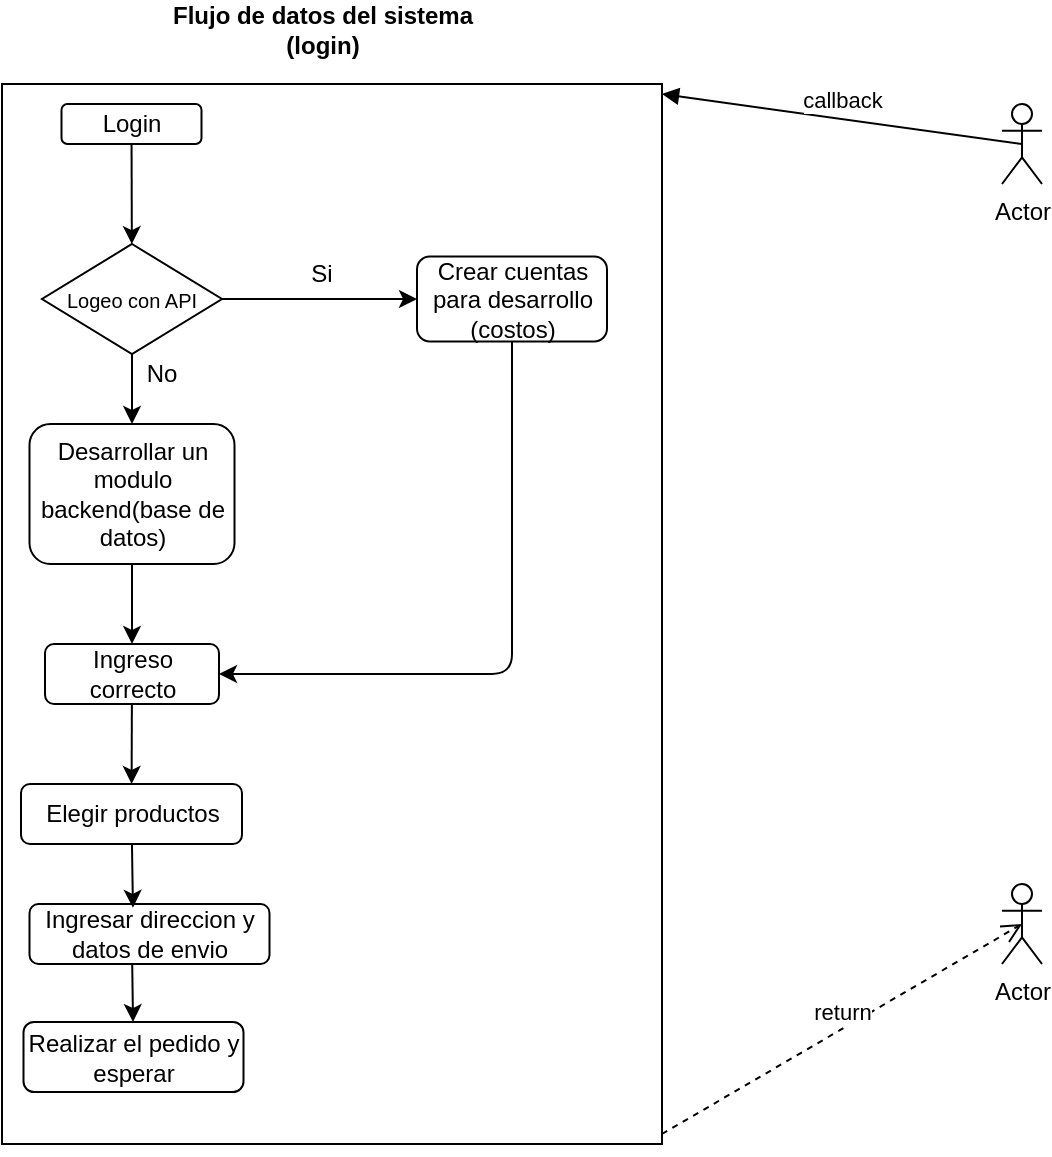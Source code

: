 <mxfile>
    <diagram id="xxs7xeIRbIZUwCW288bx" name="Page-1">
        <mxGraphModel dx="525" dy="477" grid="1" gridSize="10" guides="1" tooltips="1" connect="1" arrows="1" fold="1" page="1" pageScale="1" pageWidth="850" pageHeight="1100" math="0" shadow="0">
            <root>
                <mxCell id="0"/>
                <mxCell id="1" parent="0"/>
                <mxCell id="UWb2ItwIC9JT_jndfKkv-9" value="" style="html=1;points=[[0,0,0,0,5],[0,1,0,0,-5],[1,0,0,0,5],[1,1,0,0,-5]];perimeter=orthogonalPerimeter;outlineConnect=0;targetShapes=umlLifeline;portConstraint=eastwest;newEdgeStyle={&quot;curved&quot;:0,&quot;rounded&quot;:0};" parent="1" vertex="1">
                    <mxGeometry x="90" y="180" width="330" height="530" as="geometry"/>
                </mxCell>
                <mxCell id="UWb2ItwIC9JT_jndfKkv-10" value="callback" style="html=1;verticalAlign=bottom;endArrow=block;curved=0;rounded=0;entryX=1;entryY=0;entryDx=0;entryDy=5;exitX=0.5;exitY=0.5;exitDx=0;exitDy=0;exitPerimeter=0;" parent="1" source="UWb2ItwIC9JT_jndfKkv-12" target="UWb2ItwIC9JT_jndfKkv-9" edge="1">
                    <mxGeometry relative="1" as="geometry">
                        <mxPoint x="480" y="165" as="sourcePoint"/>
                    </mxGeometry>
                </mxCell>
                <mxCell id="UWb2ItwIC9JT_jndfKkv-11" value="return" style="html=1;verticalAlign=bottom;endArrow=open;dashed=1;endSize=8;curved=0;rounded=0;exitX=1;exitY=1;exitDx=0;exitDy=-5;entryX=0.5;entryY=0.5;entryDx=0;entryDy=0;entryPerimeter=0;" parent="1" source="UWb2ItwIC9JT_jndfKkv-9" target="UWb2ItwIC9JT_jndfKkv-14" edge="1">
                    <mxGeometry relative="1" as="geometry">
                        <mxPoint x="490" y="275" as="targetPoint"/>
                    </mxGeometry>
                </mxCell>
                <mxCell id="UWb2ItwIC9JT_jndfKkv-12" value="Actor" style="shape=umlActor;verticalLabelPosition=bottom;verticalAlign=top;html=1;" parent="1" vertex="1">
                    <mxGeometry x="590" y="190" width="20" height="40" as="geometry"/>
                </mxCell>
                <mxCell id="UWb2ItwIC9JT_jndfKkv-14" value="Actor" style="shape=umlActor;verticalLabelPosition=bottom;verticalAlign=top;html=1;" parent="1" vertex="1">
                    <mxGeometry x="590" y="580" width="20" height="40" as="geometry"/>
                </mxCell>
                <mxCell id="UWb2ItwIC9JT_jndfKkv-16" value="Flujo de datos del sistema&lt;div&gt;(login)&lt;/div&gt;" style="text;align=center;fontStyle=1;verticalAlign=middle;spacingLeft=3;spacingRight=3;rotatable=0;points=[[0,0.5],[1,0.5]];portConstraint=eastwest;html=1;" parent="1" vertex="1">
                    <mxGeometry x="210" y="140" width="80" height="26" as="geometry"/>
                </mxCell>
                <mxCell id="UWb2ItwIC9JT_jndfKkv-21" style="edgeStyle=none;html=1;" parent="1" source="UWb2ItwIC9JT_jndfKkv-19" target="UWb2ItwIC9JT_jndfKkv-20" edge="1">
                    <mxGeometry relative="1" as="geometry"/>
                </mxCell>
                <mxCell id="UWb2ItwIC9JT_jndfKkv-25" style="edgeStyle=none;html=1;" parent="1" source="UWb2ItwIC9JT_jndfKkv-19" target="UWb2ItwIC9JT_jndfKkv-23" edge="1">
                    <mxGeometry relative="1" as="geometry"/>
                </mxCell>
                <mxCell id="UWb2ItwIC9JT_jndfKkv-19" value="&lt;font style=&quot;font-size: 10px;&quot;&gt;Logeo con API&lt;/font&gt;" style="rhombus;whiteSpace=wrap;html=1;" parent="1" vertex="1">
                    <mxGeometry x="110" y="260" width="90" height="55" as="geometry"/>
                </mxCell>
                <mxCell id="UWb2ItwIC9JT_jndfKkv-28" value="" style="edgeStyle=none;html=1;" parent="1" source="UWb2ItwIC9JT_jndfKkv-20" target="UWb2ItwIC9JT_jndfKkv-27" edge="1">
                    <mxGeometry relative="1" as="geometry">
                        <Array as="points">
                            <mxPoint x="345" y="475"/>
                        </Array>
                    </mxGeometry>
                </mxCell>
                <mxCell id="UWb2ItwIC9JT_jndfKkv-20" value="Crear cuentas para desarrollo (costos)" style="rounded=1;whiteSpace=wrap;html=1;" parent="1" vertex="1">
                    <mxGeometry x="297.5" y="266.25" width="95" height="42.5" as="geometry"/>
                </mxCell>
                <mxCell id="UWb2ItwIC9JT_jndfKkv-22" value="Si" style="text;html=1;align=center;verticalAlign=middle;whiteSpace=wrap;rounded=0;" parent="1" vertex="1">
                    <mxGeometry x="220" y="260" width="60" height="30" as="geometry"/>
                </mxCell>
                <mxCell id="UWb2ItwIC9JT_jndfKkv-29" value="" style="edgeStyle=none;html=1;" parent="1" source="UWb2ItwIC9JT_jndfKkv-23" target="UWb2ItwIC9JT_jndfKkv-27" edge="1">
                    <mxGeometry relative="1" as="geometry"/>
                </mxCell>
                <mxCell id="UWb2ItwIC9JT_jndfKkv-23" value="Desarrollar un modulo backend(base de datos)" style="rounded=1;whiteSpace=wrap;html=1;" parent="1" vertex="1">
                    <mxGeometry x="103.75" y="350" width="102.5" height="70" as="geometry"/>
                </mxCell>
                <mxCell id="3" value="" style="edgeStyle=none;html=1;" parent="1" source="UWb2ItwIC9JT_jndfKkv-27" target="2" edge="1">
                    <mxGeometry relative="1" as="geometry"/>
                </mxCell>
                <mxCell id="UWb2ItwIC9JT_jndfKkv-27" value="Ingreso correcto" style="rounded=1;whiteSpace=wrap;html=1;" parent="1" vertex="1">
                    <mxGeometry x="111.5" y="460" width="87" height="30" as="geometry"/>
                </mxCell>
                <mxCell id="UWb2ItwIC9JT_jndfKkv-31" value="" style="edgeStyle=none;html=1;" parent="1" source="UWb2ItwIC9JT_jndfKkv-30" target="UWb2ItwIC9JT_jndfKkv-19" edge="1">
                    <mxGeometry relative="1" as="geometry"/>
                </mxCell>
                <mxCell id="UWb2ItwIC9JT_jndfKkv-30" value="Login" style="rounded=1;whiteSpace=wrap;html=1;" parent="1" vertex="1">
                    <mxGeometry x="119.75" y="190" width="70" height="20" as="geometry"/>
                </mxCell>
                <mxCell id="UWb2ItwIC9JT_jndfKkv-32" value="No" style="text;html=1;align=center;verticalAlign=middle;whiteSpace=wrap;rounded=0;" parent="1" vertex="1">
                    <mxGeometry x="140" y="310" width="60" height="30" as="geometry"/>
                </mxCell>
                <mxCell id="2" value="Elegir productos" style="rounded=1;whiteSpace=wrap;html=1;" parent="1" vertex="1">
                    <mxGeometry x="99.5" y="530" width="110.5" height="30" as="geometry"/>
                </mxCell>
                <mxCell id="20" value="" style="edgeStyle=none;html=1;exitX=0.428;exitY=0.999;exitDx=0;exitDy=0;exitPerimeter=0;" parent="1" source="16" target="19" edge="1">
                    <mxGeometry relative="1" as="geometry"/>
                </mxCell>
                <mxCell id="16" value="Ingresar direccion y datos de envio" style="rounded=1;whiteSpace=wrap;html=1;" parent="1" vertex="1">
                    <mxGeometry x="103.75" y="590" width="120" height="30" as="geometry"/>
                </mxCell>
                <mxCell id="17" style="edgeStyle=none;html=1;entryX=0.431;entryY=0.063;entryDx=0;entryDy=0;entryPerimeter=0;" parent="1" source="2" target="16" edge="1">
                    <mxGeometry relative="1" as="geometry"/>
                </mxCell>
                <mxCell id="19" value="Realizar el pedido y esperar" style="rounded=1;whiteSpace=wrap;html=1;" parent="1" vertex="1">
                    <mxGeometry x="100.75" y="649" width="110" height="35" as="geometry"/>
                </mxCell>
            </root>
        </mxGraphModel>
    </diagram>
</mxfile>